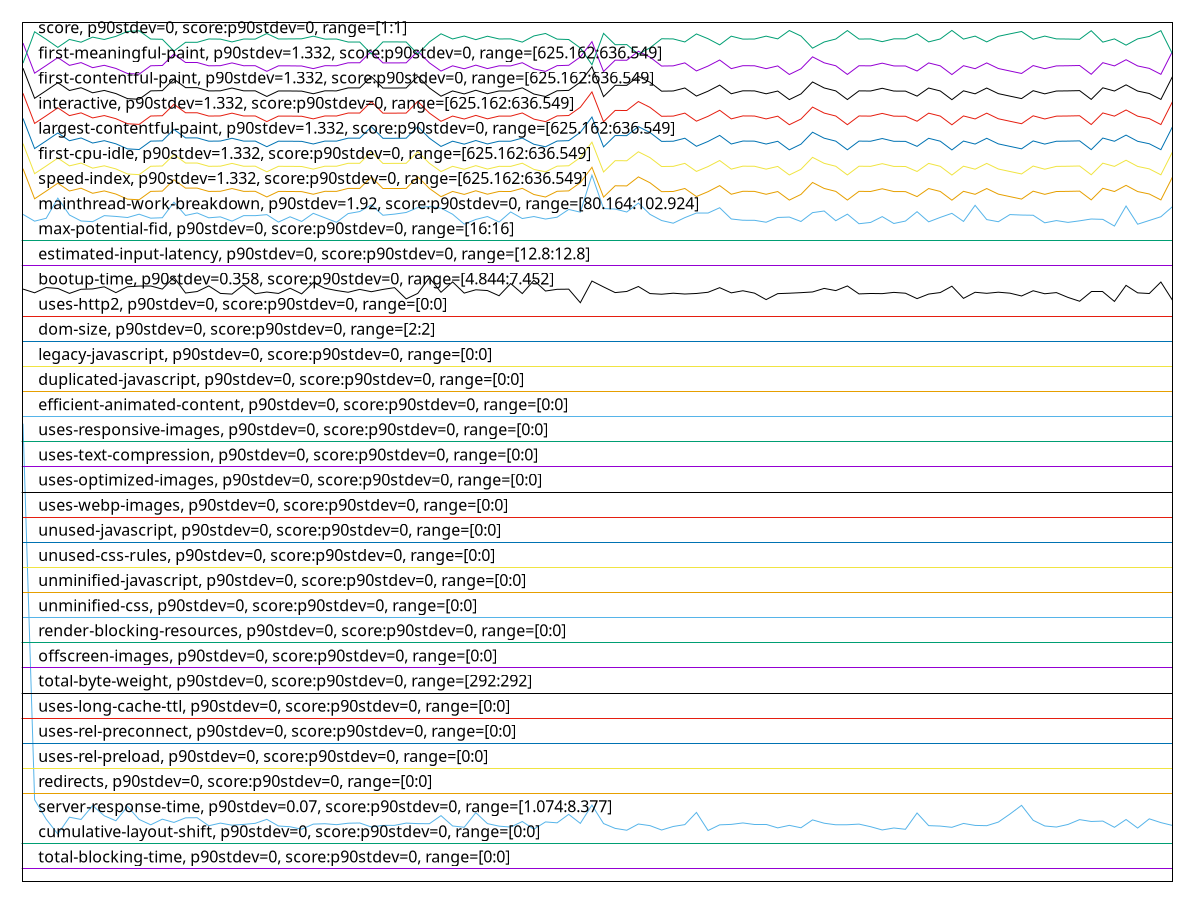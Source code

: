 reset

$totalBlockingTimeP90Stdev0ScoreP90Stdev0Range00 <<EOF
0 0.5
1 0.5
2 0.5
3 0.5
4 0.5
5 0.5
6 0.5
7 0.5
8 0.5
9 0.5
10 0.5
11 0.5
12 0.5
13 0.5
14 0.5
15 0.5
16 0.5
17 0.5
18 0.5
19 0.5
20 0.5
21 0.5
22 0.5
23 0.5
24 0.5
25 0.5
26 0.5
27 0.5
28 0.5
29 0.5
30 0.5
31 0.5
32 0.5
33 0.5
34 0.5
35 0.5
36 0.5
37 0.5
38 0.5
39 0.5
40 0.5
41 0.5
42 0.5
43 0.5
44 0.5
45 0.5
46 0.5
47 0.5
48 0.5
49 0.5
50 0.5
51 0.5
52 0.5
53 0.5
54 0.5
55 0.5
56 0.5
57 0.5
58 0.5
59 0.5
60 0.5
61 0.5
62 0.5
63 0.5
64 0.5
65 0.5
66 0.5
67 0.5
68 0.5
69 0.5
70 0.5
71 0.5
72 0.5
73 0.5
74 0.5
75 0.5
76 0.5
77 0.5
78 0.5
79 0.5
80 0.5
81 0.5
82 0.5
83 0.5
84 0.5
85 0.5
86 0.5
87 0.5
88 0.5
89 0.5
90 0.5
91 0.5
92 0.5
93 0.5
94 0.5
95 0.5
96 0.5
97 0.5
98 0.5
99 0.5
EOF

$cumulativeLayoutShiftP90Stdev0ScoreP90Stdev0Range00 <<EOF
0 1.5
1 1.5
2 1.5
3 1.5
4 1.5
5 1.5
6 1.5
7 1.5
8 1.5
9 1.5
10 1.5
11 1.5
12 1.5
13 1.5
14 1.5
15 1.5
16 1.5
17 1.5
18 1.5
19 1.5
20 1.5
21 1.5
22 1.5
23 1.5
24 1.5
25 1.5
26 1.5
27 1.5
28 1.5
29 1.5
30 1.5
31 1.5
32 1.5
33 1.5
34 1.5
35 1.5
36 1.5
37 1.5
38 1.5
39 1.5
40 1.5
41 1.5
42 1.5
43 1.5
44 1.5
45 1.5
46 1.5
47 1.5
48 1.5
49 1.5
50 1.5
51 1.5
52 1.5
53 1.5
54 1.5
55 1.5
56 1.5
57 1.5
58 1.5
59 1.5
60 1.5
61 1.5
62 1.5
63 1.5
64 1.5
65 1.5
66 1.5
67 1.5
68 1.5
69 1.5
70 1.5
71 1.5
72 1.5
73 1.5
74 1.5
75 1.5
76 1.5
77 1.5
78 1.5
79 1.5
80 1.5
81 1.5
82 1.5
83 1.5
84 1.5
85 1.5
86 1.5
87 1.5
88 1.5
89 1.5
90 1.5
91 1.5
92 1.5
93 1.5
94 1.5
95 1.5
96 1.5
97 1.5
98 1.5
99 1.5
EOF

$serverResponseTimeP90Stdev007ScoreP90Stdev0Range10748377 <<EOF
0 18.223118210862612
1 3.2547476038338656
2 2.478709265175719
3 1.8905303514376994
4 2.559220447284345
5 2.4697635782747605
6 3.019923322683707
7 2.6151309904153353
8 2.418325878594249
9 2.9841405750798726
10 2.4697635782747605
11 2.257303514376997
12 2.4809456869009585
13 2.3512332268370604
14 2.534619808306709
15 2.5390926517571883
16 2.2192843450479236
17 2.324396166134185
18 2.2416485623003193
19 2.2729584664536744
20 2.315450479233227
21 2.4742364217252395
22 2.210338658146965
23 2.17902875399361
24 2.0806261980830665
25 2.284140575079872
26 2.29979552715655
27 2.261776357827476
28 2.319923322683706
29 2.3288690095846647
30 2.170083067092652
31 2.232702875399361
32 2.234939297124601
33 2.324396166134185
34 2.3042683706070286
35 2.299795527156549
36 2.6218402555910543
37 2.210338658146965
38 2.1589009584664534
39 2.7403706070287543
40 2.3042683706070286
41 2.203629392971246
42 2.167846645367412
43 2.387015974440894
44 2.082862619808307
45 2.371361022364217
46 2.3355782747603833
47 2.6732779552715655
48 2.3132140575079876
49 3.040051118210863
50 2.3065047923322686
51 2.114172523961661
52 2.040370607028754
53 2.2886134185303515
54 2.2237571884984026
55 2.0493162939297127
56 2.190210862619808
57 2.264012779552716
58 2.7493162939297124
59 2.029188498402556
60 2.2550670926517573
61 2.2729584664536744
62 2.3311054313099038
63 2.2528306709265182
64 2.2528306709265173
65 2.134300319488818
66 2.2349392971246003
67 2.138773162939297
68 2.451872204472844
69 2.319923322683706
70 2.257303514376997
71 2.259539936102237
72 2.284140575079872
73 2.18126517571885
74 2.051552715654952
75 2.1298274760383387
76 2.0783897763578274
77 2.7269520766773163
78 2.223757188498402
79 2.205865814696485
80 2.1566645367412143
81 2.3109776357827476
82 2.232702875399361
83 2.2215207667731627
84 2.3646517571884984
85 2.6844600638977636
86 3.0311054313099044
87 2.4362172523961663
88 2.210338658146965
89 2.167846645367412
90 2.2707220447284344
91 2.463054313099042
92 2.389252396166134
93 2.4049073482428116
94 2.1566645367412143
95 2.467527156549521
96 2.1275910543130996
97 2.494364217252396
98 2.3445239616613422
99 2.230466453674121
EOF

$redirectsP90Stdev0ScoreP90Stdev0Range00 <<EOF
0 3.5
1 3.5
2 3.5
3 3.5
4 3.5
5 3.5
6 3.5
7 3.5
8 3.5
9 3.5
10 3.5
11 3.5
12 3.5
13 3.5
14 3.5
15 3.5
16 3.5
17 3.5
18 3.5
19 3.5
20 3.5
21 3.5
22 3.5
23 3.5
24 3.5
25 3.5
26 3.5
27 3.5
28 3.5
29 3.5
30 3.5
31 3.5
32 3.5
33 3.5
34 3.5
35 3.5
36 3.5
37 3.5
38 3.5
39 3.5
40 3.5
41 3.5
42 3.5
43 3.5
44 3.5
45 3.5
46 3.5
47 3.5
48 3.5
49 3.5
50 3.5
51 3.5
52 3.5
53 3.5
54 3.5
55 3.5
56 3.5
57 3.5
58 3.5
59 3.5
60 3.5
61 3.5
62 3.5
63 3.5
64 3.5
65 3.5
66 3.5
67 3.5
68 3.5
69 3.5
70 3.5
71 3.5
72 3.5
73 3.5
74 3.5
75 3.5
76 3.5
77 3.5
78 3.5
79 3.5
80 3.5
81 3.5
82 3.5
83 3.5
84 3.5
85 3.5
86 3.5
87 3.5
88 3.5
89 3.5
90 3.5
91 3.5
92 3.5
93 3.5
94 3.5
95 3.5
96 3.5
97 3.5
98 3.5
99 3.5
EOF

$usesRelPreloadP90Stdev0ScoreP90Stdev0Range00 <<EOF
0 4.5
1 4.5
2 4.5
3 4.5
4 4.5
5 4.5
6 4.5
7 4.5
8 4.5
9 4.5
10 4.5
11 4.5
12 4.5
13 4.5
14 4.5
15 4.5
16 4.5
17 4.5
18 4.5
19 4.5
20 4.5
21 4.5
22 4.5
23 4.5
24 4.5
25 4.5
26 4.5
27 4.5
28 4.5
29 4.5
30 4.5
31 4.5
32 4.5
33 4.5
34 4.5
35 4.5
36 4.5
37 4.5
38 4.5
39 4.5
40 4.5
41 4.5
42 4.5
43 4.5
44 4.5
45 4.5
46 4.5
47 4.5
48 4.5
49 4.5
50 4.5
51 4.5
52 4.5
53 4.5
54 4.5
55 4.5
56 4.5
57 4.5
58 4.5
59 4.5
60 4.5
61 4.5
62 4.5
63 4.5
64 4.5
65 4.5
66 4.5
67 4.5
68 4.5
69 4.5
70 4.5
71 4.5
72 4.5
73 4.5
74 4.5
75 4.5
76 4.5
77 4.5
78 4.5
79 4.5
80 4.5
81 4.5
82 4.5
83 4.5
84 4.5
85 4.5
86 4.5
87 4.5
88 4.5
89 4.5
90 4.5
91 4.5
92 4.5
93 4.5
94 4.5
95 4.5
96 4.5
97 4.5
98 4.5
99 4.5
EOF

$usesRelPreconnectP90Stdev0ScoreP90Stdev0Range00 <<EOF
0 5.5
1 5.5
2 5.5
3 5.5
4 5.5
5 5.5
6 5.5
7 5.5
8 5.5
9 5.5
10 5.5
11 5.5
12 5.5
13 5.5
14 5.5
15 5.5
16 5.5
17 5.5
18 5.5
19 5.5
20 5.5
21 5.5
22 5.5
23 5.5
24 5.5
25 5.5
26 5.5
27 5.5
28 5.5
29 5.5
30 5.5
31 5.5
32 5.5
33 5.5
34 5.5
35 5.5
36 5.5
37 5.5
38 5.5
39 5.5
40 5.5
41 5.5
42 5.5
43 5.5
44 5.5
45 5.5
46 5.5
47 5.5
48 5.5
49 5.5
50 5.5
51 5.5
52 5.5
53 5.5
54 5.5
55 5.5
56 5.5
57 5.5
58 5.5
59 5.5
60 5.5
61 5.5
62 5.5
63 5.5
64 5.5
65 5.5
66 5.5
67 5.5
68 5.5
69 5.5
70 5.5
71 5.5
72 5.5
73 5.5
74 5.5
75 5.5
76 5.5
77 5.5
78 5.5
79 5.5
80 5.5
81 5.5
82 5.5
83 5.5
84 5.5
85 5.5
86 5.5
87 5.5
88 5.5
89 5.5
90 5.5
91 5.5
92 5.5
93 5.5
94 5.5
95 5.5
96 5.5
97 5.5
98 5.5
99 5.5
EOF

$usesLongCacheTtlP90Stdev0ScoreP90Stdev0Range00 <<EOF
0 6.5
1 6.5
2 6.5
3 6.5
4 6.5
5 6.5
6 6.5
7 6.5
8 6.5
9 6.5
10 6.5
11 6.5
12 6.5
13 6.5
14 6.5
15 6.5
16 6.5
17 6.5
18 6.5
19 6.5
20 6.5
21 6.5
22 6.5
23 6.5
24 6.5
25 6.5
26 6.5
27 6.5
28 6.5
29 6.5
30 6.5
31 6.5
32 6.5
33 6.5
34 6.5
35 6.5
36 6.5
37 6.5
38 6.5
39 6.5
40 6.5
41 6.5
42 6.5
43 6.5
44 6.5
45 6.5
46 6.5
47 6.5
48 6.5
49 6.5
50 6.5
51 6.5
52 6.5
53 6.5
54 6.5
55 6.5
56 6.5
57 6.5
58 6.5
59 6.5
60 6.5
61 6.5
62 6.5
63 6.5
64 6.5
65 6.5
66 6.5
67 6.5
68 6.5
69 6.5
70 6.5
71 6.5
72 6.5
73 6.5
74 6.5
75 6.5
76 6.5
77 6.5
78 6.5
79 6.5
80 6.5
81 6.5
82 6.5
83 6.5
84 6.5
85 6.5
86 6.5
87 6.5
88 6.5
89 6.5
90 6.5
91 6.5
92 6.5
93 6.5
94 6.5
95 6.5
96 6.5
97 6.5
98 6.5
99 6.5
EOF

$totalByteWeightP90Stdev0ScoreP90Stdev0Range292292 <<EOF
0 7.5
1 7.5
2 7.5
3 7.5
4 7.5
5 7.5
6 7.5
7 7.5
8 7.5
9 7.5
10 7.5
11 7.5
12 7.5
13 7.5
14 7.5
15 7.5
16 7.5
17 7.5
18 7.5
19 7.5
20 7.5
21 7.5
22 7.5
23 7.5
24 7.5
25 7.5
26 7.5
27 7.5
28 7.5
29 7.5
30 7.5
31 7.5
32 7.5
33 7.5
34 7.5
35 7.5
36 7.5
37 7.5
38 7.5
39 7.5
40 7.5
41 7.5
42 7.5
43 7.5
44 7.5
45 7.5
46 7.5
47 7.5
48 7.5
49 7.5
50 7.5
51 7.5
52 7.5
53 7.5
54 7.5
55 7.5
56 7.5
57 7.5
58 7.5
59 7.5
60 7.5
61 7.5
62 7.5
63 7.5
64 7.5
65 7.5
66 7.5
67 7.5
68 7.5
69 7.5
70 7.5
71 7.5
72 7.5
73 7.5
74 7.5
75 7.5
76 7.5
77 7.5
78 7.5
79 7.5
80 7.5
81 7.5
82 7.5
83 7.5
84 7.5
85 7.5
86 7.5
87 7.5
88 7.5
89 7.5
90 7.5
91 7.5
92 7.5
93 7.5
94 7.5
95 7.5
96 7.5
97 7.5
98 7.5
99 7.5
EOF

$offscreenImagesP90Stdev0ScoreP90Stdev0Range00 <<EOF
0 8.5
1 8.5
2 8.5
3 8.5
4 8.5
5 8.5
6 8.5
7 8.5
8 8.5
9 8.5
10 8.5
11 8.5
12 8.5
13 8.5
14 8.5
15 8.5
16 8.5
17 8.5
18 8.5
19 8.5
20 8.5
21 8.5
22 8.5
23 8.5
24 8.5
25 8.5
26 8.5
27 8.5
28 8.5
29 8.5
30 8.5
31 8.5
32 8.5
33 8.5
34 8.5
35 8.5
36 8.5
37 8.5
38 8.5
39 8.5
40 8.5
41 8.5
42 8.5
43 8.5
44 8.5
45 8.5
46 8.5
47 8.5
48 8.5
49 8.5
50 8.5
51 8.5
52 8.5
53 8.5
54 8.5
55 8.5
56 8.5
57 8.5
58 8.5
59 8.5
60 8.5
61 8.5
62 8.5
63 8.5
64 8.5
65 8.5
66 8.5
67 8.5
68 8.5
69 8.5
70 8.5
71 8.5
72 8.5
73 8.5
74 8.5
75 8.5
76 8.5
77 8.5
78 8.5
79 8.5
80 8.5
81 8.5
82 8.5
83 8.5
84 8.5
85 8.5
86 8.5
87 8.5
88 8.5
89 8.5
90 8.5
91 8.5
92 8.5
93 8.5
94 8.5
95 8.5
96 8.5
97 8.5
98 8.5
99 8.5
EOF

$renderBlockingResourcesP90Stdev0ScoreP90Stdev0Range00 <<EOF
0 9.5
1 9.5
2 9.5
3 9.5
4 9.5
5 9.5
6 9.5
7 9.5
8 9.5
9 9.5
10 9.5
11 9.5
12 9.5
13 9.5
14 9.5
15 9.5
16 9.5
17 9.5
18 9.5
19 9.5
20 9.5
21 9.5
22 9.5
23 9.5
24 9.5
25 9.5
26 9.5
27 9.5
28 9.5
29 9.5
30 9.5
31 9.5
32 9.5
33 9.5
34 9.5
35 9.5
36 9.5
37 9.5
38 9.5
39 9.5
40 9.5
41 9.5
42 9.5
43 9.5
44 9.5
45 9.5
46 9.5
47 9.5
48 9.5
49 9.5
50 9.5
51 9.5
52 9.5
53 9.5
54 9.5
55 9.5
56 9.5
57 9.5
58 9.5
59 9.5
60 9.5
61 9.5
62 9.5
63 9.5
64 9.5
65 9.5
66 9.5
67 9.5
68 9.5
69 9.5
70 9.5
71 9.5
72 9.5
73 9.5
74 9.5
75 9.5
76 9.5
77 9.5
78 9.5
79 9.5
80 9.5
81 9.5
82 9.5
83 9.5
84 9.5
85 9.5
86 9.5
87 9.5
88 9.5
89 9.5
90 9.5
91 9.5
92 9.5
93 9.5
94 9.5
95 9.5
96 9.5
97 9.5
98 9.5
99 9.5
EOF

$unminifiedCssP90Stdev0ScoreP90Stdev0Range00 <<EOF
0 10.5
1 10.5
2 10.5
3 10.5
4 10.5
5 10.5
6 10.5
7 10.5
8 10.5
9 10.5
10 10.5
11 10.5
12 10.5
13 10.5
14 10.5
15 10.5
16 10.5
17 10.5
18 10.5
19 10.5
20 10.5
21 10.5
22 10.5
23 10.5
24 10.5
25 10.5
26 10.5
27 10.5
28 10.5
29 10.5
30 10.5
31 10.5
32 10.5
33 10.5
34 10.5
35 10.5
36 10.5
37 10.5
38 10.5
39 10.5
40 10.5
41 10.5
42 10.5
43 10.5
44 10.5
45 10.5
46 10.5
47 10.5
48 10.5
49 10.5
50 10.5
51 10.5
52 10.5
53 10.5
54 10.5
55 10.5
56 10.5
57 10.5
58 10.5
59 10.5
60 10.5
61 10.5
62 10.5
63 10.5
64 10.5
65 10.5
66 10.5
67 10.5
68 10.5
69 10.5
70 10.5
71 10.5
72 10.5
73 10.5
74 10.5
75 10.5
76 10.5
77 10.5
78 10.5
79 10.5
80 10.5
81 10.5
82 10.5
83 10.5
84 10.5
85 10.5
86 10.5
87 10.5
88 10.5
89 10.5
90 10.5
91 10.5
92 10.5
93 10.5
94 10.5
95 10.5
96 10.5
97 10.5
98 10.5
99 10.5
EOF

$unminifiedJavascriptP90Stdev0ScoreP90Stdev0Range00 <<EOF
0 11.5
1 11.5
2 11.5
3 11.5
4 11.5
5 11.5
6 11.5
7 11.5
8 11.5
9 11.5
10 11.5
11 11.5
12 11.5
13 11.5
14 11.5
15 11.5
16 11.5
17 11.5
18 11.5
19 11.5
20 11.5
21 11.5
22 11.5
23 11.5
24 11.5
25 11.5
26 11.5
27 11.5
28 11.5
29 11.5
30 11.5
31 11.5
32 11.5
33 11.5
34 11.5
35 11.5
36 11.5
37 11.5
38 11.5
39 11.5
40 11.5
41 11.5
42 11.5
43 11.5
44 11.5
45 11.5
46 11.5
47 11.5
48 11.5
49 11.5
50 11.5
51 11.5
52 11.5
53 11.5
54 11.5
55 11.5
56 11.5
57 11.5
58 11.5
59 11.5
60 11.5
61 11.5
62 11.5
63 11.5
64 11.5
65 11.5
66 11.5
67 11.5
68 11.5
69 11.5
70 11.5
71 11.5
72 11.5
73 11.5
74 11.5
75 11.5
76 11.5
77 11.5
78 11.5
79 11.5
80 11.5
81 11.5
82 11.5
83 11.5
84 11.5
85 11.5
86 11.5
87 11.5
88 11.5
89 11.5
90 11.5
91 11.5
92 11.5
93 11.5
94 11.5
95 11.5
96 11.5
97 11.5
98 11.5
99 11.5
EOF

$unusedCssRulesP90Stdev0ScoreP90Stdev0Range00 <<EOF
0 12.5
1 12.5
2 12.5
3 12.5
4 12.5
5 12.5
6 12.5
7 12.5
8 12.5
9 12.5
10 12.5
11 12.5
12 12.5
13 12.5
14 12.5
15 12.5
16 12.5
17 12.5
18 12.5
19 12.5
20 12.5
21 12.5
22 12.5
23 12.5
24 12.5
25 12.5
26 12.5
27 12.5
28 12.5
29 12.5
30 12.5
31 12.5
32 12.5
33 12.5
34 12.5
35 12.5
36 12.5
37 12.5
38 12.5
39 12.5
40 12.5
41 12.5
42 12.5
43 12.5
44 12.5
45 12.5
46 12.5
47 12.5
48 12.5
49 12.5
50 12.5
51 12.5
52 12.5
53 12.5
54 12.5
55 12.5
56 12.5
57 12.5
58 12.5
59 12.5
60 12.5
61 12.5
62 12.5
63 12.5
64 12.5
65 12.5
66 12.5
67 12.5
68 12.5
69 12.5
70 12.5
71 12.5
72 12.5
73 12.5
74 12.5
75 12.5
76 12.5
77 12.5
78 12.5
79 12.5
80 12.5
81 12.5
82 12.5
83 12.5
84 12.5
85 12.5
86 12.5
87 12.5
88 12.5
89 12.5
90 12.5
91 12.5
92 12.5
93 12.5
94 12.5
95 12.5
96 12.5
97 12.5
98 12.5
99 12.5
EOF

$unusedJavascriptP90Stdev0ScoreP90Stdev0Range00 <<EOF
0 13.5
1 13.5
2 13.5
3 13.5
4 13.5
5 13.5
6 13.5
7 13.5
8 13.5
9 13.5
10 13.5
11 13.5
12 13.5
13 13.5
14 13.5
15 13.5
16 13.5
17 13.5
18 13.5
19 13.5
20 13.5
21 13.5
22 13.5
23 13.5
24 13.5
25 13.5
26 13.5
27 13.5
28 13.5
29 13.5
30 13.5
31 13.5
32 13.5
33 13.5
34 13.5
35 13.5
36 13.5
37 13.5
38 13.5
39 13.5
40 13.5
41 13.5
42 13.5
43 13.5
44 13.5
45 13.5
46 13.5
47 13.5
48 13.5
49 13.5
50 13.5
51 13.5
52 13.5
53 13.5
54 13.5
55 13.5
56 13.5
57 13.5
58 13.5
59 13.5
60 13.5
61 13.5
62 13.5
63 13.5
64 13.5
65 13.5
66 13.5
67 13.5
68 13.5
69 13.5
70 13.5
71 13.5
72 13.5
73 13.5
74 13.5
75 13.5
76 13.5
77 13.5
78 13.5
79 13.5
80 13.5
81 13.5
82 13.5
83 13.5
84 13.5
85 13.5
86 13.5
87 13.5
88 13.5
89 13.5
90 13.5
91 13.5
92 13.5
93 13.5
94 13.5
95 13.5
96 13.5
97 13.5
98 13.5
99 13.5
EOF

$usesWebpImagesP90Stdev0ScoreP90Stdev0Range00 <<EOF
0 14.5
1 14.5
2 14.5
3 14.5
4 14.5
5 14.5
6 14.5
7 14.5
8 14.5
9 14.5
10 14.5
11 14.5
12 14.5
13 14.5
14 14.5
15 14.5
16 14.5
17 14.5
18 14.5
19 14.5
20 14.5
21 14.5
22 14.5
23 14.5
24 14.5
25 14.5
26 14.5
27 14.5
28 14.5
29 14.5
30 14.5
31 14.5
32 14.5
33 14.5
34 14.5
35 14.5
36 14.5
37 14.5
38 14.5
39 14.5
40 14.5
41 14.5
42 14.5
43 14.5
44 14.5
45 14.5
46 14.5
47 14.5
48 14.5
49 14.5
50 14.5
51 14.5
52 14.5
53 14.5
54 14.5
55 14.5
56 14.5
57 14.5
58 14.5
59 14.5
60 14.5
61 14.5
62 14.5
63 14.5
64 14.5
65 14.5
66 14.5
67 14.5
68 14.5
69 14.5
70 14.5
71 14.5
72 14.5
73 14.5
74 14.5
75 14.5
76 14.5
77 14.5
78 14.5
79 14.5
80 14.5
81 14.5
82 14.5
83 14.5
84 14.5
85 14.5
86 14.5
87 14.5
88 14.5
89 14.5
90 14.5
91 14.5
92 14.5
93 14.5
94 14.5
95 14.5
96 14.5
97 14.5
98 14.5
99 14.5
EOF

$usesOptimizedImagesP90Stdev0ScoreP90Stdev0Range00 <<EOF
0 15.5
1 15.5
2 15.5
3 15.5
4 15.5
5 15.5
6 15.5
7 15.5
8 15.5
9 15.5
10 15.5
11 15.5
12 15.5
13 15.5
14 15.5
15 15.5
16 15.5
17 15.5
18 15.5
19 15.5
20 15.5
21 15.5
22 15.5
23 15.5
24 15.5
25 15.5
26 15.5
27 15.5
28 15.5
29 15.5
30 15.5
31 15.5
32 15.5
33 15.5
34 15.5
35 15.5
36 15.5
37 15.5
38 15.5
39 15.5
40 15.5
41 15.5
42 15.5
43 15.5
44 15.5
45 15.5
46 15.5
47 15.5
48 15.5
49 15.5
50 15.5
51 15.5
52 15.5
53 15.5
54 15.5
55 15.5
56 15.5
57 15.5
58 15.5
59 15.5
60 15.5
61 15.5
62 15.5
63 15.5
64 15.5
65 15.5
66 15.5
67 15.5
68 15.5
69 15.5
70 15.5
71 15.5
72 15.5
73 15.5
74 15.5
75 15.5
76 15.5
77 15.5
78 15.5
79 15.5
80 15.5
81 15.5
82 15.5
83 15.5
84 15.5
85 15.5
86 15.5
87 15.5
88 15.5
89 15.5
90 15.5
91 15.5
92 15.5
93 15.5
94 15.5
95 15.5
96 15.5
97 15.5
98 15.5
99 15.5
EOF

$usesTextCompressionP90Stdev0ScoreP90Stdev0Range00 <<EOF
0 16.5
1 16.5
2 16.5
3 16.5
4 16.5
5 16.5
6 16.5
7 16.5
8 16.5
9 16.5
10 16.5
11 16.5
12 16.5
13 16.5
14 16.5
15 16.5
16 16.5
17 16.5
18 16.5
19 16.5
20 16.5
21 16.5
22 16.5
23 16.5
24 16.5
25 16.5
26 16.5
27 16.5
28 16.5
29 16.5
30 16.5
31 16.5
32 16.5
33 16.5
34 16.5
35 16.5
36 16.5
37 16.5
38 16.5
39 16.5
40 16.5
41 16.5
42 16.5
43 16.5
44 16.5
45 16.5
46 16.5
47 16.5
48 16.5
49 16.5
50 16.5
51 16.5
52 16.5
53 16.5
54 16.5
55 16.5
56 16.5
57 16.5
58 16.5
59 16.5
60 16.5
61 16.5
62 16.5
63 16.5
64 16.5
65 16.5
66 16.5
67 16.5
68 16.5
69 16.5
70 16.5
71 16.5
72 16.5
73 16.5
74 16.5
75 16.5
76 16.5
77 16.5
78 16.5
79 16.5
80 16.5
81 16.5
82 16.5
83 16.5
84 16.5
85 16.5
86 16.5
87 16.5
88 16.5
89 16.5
90 16.5
91 16.5
92 16.5
93 16.5
94 16.5
95 16.5
96 16.5
97 16.5
98 16.5
99 16.5
EOF

$usesResponsiveImagesP90Stdev0ScoreP90Stdev0Range00 <<EOF
0 17.5
1 17.5
2 17.5
3 17.5
4 17.5
5 17.5
6 17.5
7 17.5
8 17.5
9 17.5
10 17.5
11 17.5
12 17.5
13 17.5
14 17.5
15 17.5
16 17.5
17 17.5
18 17.5
19 17.5
20 17.5
21 17.5
22 17.5
23 17.5
24 17.5
25 17.5
26 17.5
27 17.5
28 17.5
29 17.5
30 17.5
31 17.5
32 17.5
33 17.5
34 17.5
35 17.5
36 17.5
37 17.5
38 17.5
39 17.5
40 17.5
41 17.5
42 17.5
43 17.5
44 17.5
45 17.5
46 17.5
47 17.5
48 17.5
49 17.5
50 17.5
51 17.5
52 17.5
53 17.5
54 17.5
55 17.5
56 17.5
57 17.5
58 17.5
59 17.5
60 17.5
61 17.5
62 17.5
63 17.5
64 17.5
65 17.5
66 17.5
67 17.5
68 17.5
69 17.5
70 17.5
71 17.5
72 17.5
73 17.5
74 17.5
75 17.5
76 17.5
77 17.5
78 17.5
79 17.5
80 17.5
81 17.5
82 17.5
83 17.5
84 17.5
85 17.5
86 17.5
87 17.5
88 17.5
89 17.5
90 17.5
91 17.5
92 17.5
93 17.5
94 17.5
95 17.5
96 17.5
97 17.5
98 17.5
99 17.5
EOF

$efficientAnimatedContentP90Stdev0ScoreP90Stdev0Range00 <<EOF
0 18.5
1 18.5
2 18.5
3 18.5
4 18.5
5 18.5
6 18.5
7 18.5
8 18.5
9 18.5
10 18.5
11 18.5
12 18.5
13 18.5
14 18.5
15 18.5
16 18.5
17 18.5
18 18.5
19 18.5
20 18.5
21 18.5
22 18.5
23 18.5
24 18.5
25 18.5
26 18.5
27 18.5
28 18.5
29 18.5
30 18.5
31 18.5
32 18.5
33 18.5
34 18.5
35 18.5
36 18.5
37 18.5
38 18.5
39 18.5
40 18.5
41 18.5
42 18.5
43 18.5
44 18.5
45 18.5
46 18.5
47 18.5
48 18.5
49 18.5
50 18.5
51 18.5
52 18.5
53 18.5
54 18.5
55 18.5
56 18.5
57 18.5
58 18.5
59 18.5
60 18.5
61 18.5
62 18.5
63 18.5
64 18.5
65 18.5
66 18.5
67 18.5
68 18.5
69 18.5
70 18.5
71 18.5
72 18.5
73 18.5
74 18.5
75 18.5
76 18.5
77 18.5
78 18.5
79 18.5
80 18.5
81 18.5
82 18.5
83 18.5
84 18.5
85 18.5
86 18.5
87 18.5
88 18.5
89 18.5
90 18.5
91 18.5
92 18.5
93 18.5
94 18.5
95 18.5
96 18.5
97 18.5
98 18.5
99 18.5
EOF

$duplicatedJavascriptP90Stdev0ScoreP90Stdev0Range00 <<EOF
0 19.5
1 19.5
2 19.5
3 19.5
4 19.5
5 19.5
6 19.5
7 19.5
8 19.5
9 19.5
10 19.5
11 19.5
12 19.5
13 19.5
14 19.5
15 19.5
16 19.5
17 19.5
18 19.5
19 19.5
20 19.5
21 19.5
22 19.5
23 19.5
24 19.5
25 19.5
26 19.5
27 19.5
28 19.5
29 19.5
30 19.5
31 19.5
32 19.5
33 19.5
34 19.5
35 19.5
36 19.5
37 19.5
38 19.5
39 19.5
40 19.5
41 19.5
42 19.5
43 19.5
44 19.5
45 19.5
46 19.5
47 19.5
48 19.5
49 19.5
50 19.5
51 19.5
52 19.5
53 19.5
54 19.5
55 19.5
56 19.5
57 19.5
58 19.5
59 19.5
60 19.5
61 19.5
62 19.5
63 19.5
64 19.5
65 19.5
66 19.5
67 19.5
68 19.5
69 19.5
70 19.5
71 19.5
72 19.5
73 19.5
74 19.5
75 19.5
76 19.5
77 19.5
78 19.5
79 19.5
80 19.5
81 19.5
82 19.5
83 19.5
84 19.5
85 19.5
86 19.5
87 19.5
88 19.5
89 19.5
90 19.5
91 19.5
92 19.5
93 19.5
94 19.5
95 19.5
96 19.5
97 19.5
98 19.5
99 19.5
EOF

$legacyJavascriptP90Stdev0ScoreP90Stdev0Range00 <<EOF
0 20.5
1 20.5
2 20.5
3 20.5
4 20.5
5 20.5
6 20.5
7 20.5
8 20.5
9 20.5
10 20.5
11 20.5
12 20.5
13 20.5
14 20.5
15 20.5
16 20.5
17 20.5
18 20.5
19 20.5
20 20.5
21 20.5
22 20.5
23 20.5
24 20.5
25 20.5
26 20.5
27 20.5
28 20.5
29 20.5
30 20.5
31 20.5
32 20.5
33 20.5
34 20.5
35 20.5
36 20.5
37 20.5
38 20.5
39 20.5
40 20.5
41 20.5
42 20.5
43 20.5
44 20.5
45 20.5
46 20.5
47 20.5
48 20.5
49 20.5
50 20.5
51 20.5
52 20.5
53 20.5
54 20.5
55 20.5
56 20.5
57 20.5
58 20.5
59 20.5
60 20.5
61 20.5
62 20.5
63 20.5
64 20.5
65 20.5
66 20.5
67 20.5
68 20.5
69 20.5
70 20.5
71 20.5
72 20.5
73 20.5
74 20.5
75 20.5
76 20.5
77 20.5
78 20.5
79 20.5
80 20.5
81 20.5
82 20.5
83 20.5
84 20.5
85 20.5
86 20.5
87 20.5
88 20.5
89 20.5
90 20.5
91 20.5
92 20.5
93 20.5
94 20.5
95 20.5
96 20.5
97 20.5
98 20.5
99 20.5
EOF

$domSizeP90Stdev0ScoreP90Stdev0Range22 <<EOF
0 21.5
1 21.5
2 21.5
3 21.5
4 21.5
5 21.5
6 21.5
7 21.5
8 21.5
9 21.5
10 21.5
11 21.5
12 21.5
13 21.5
14 21.5
15 21.5
16 21.5
17 21.5
18 21.5
19 21.5
20 21.5
21 21.5
22 21.5
23 21.5
24 21.5
25 21.5
26 21.5
27 21.5
28 21.5
29 21.5
30 21.5
31 21.5
32 21.5
33 21.5
34 21.5
35 21.5
36 21.5
37 21.5
38 21.5
39 21.5
40 21.5
41 21.5
42 21.5
43 21.5
44 21.5
45 21.5
46 21.5
47 21.5
48 21.5
49 21.5
50 21.5
51 21.5
52 21.5
53 21.5
54 21.5
55 21.5
56 21.5
57 21.5
58 21.5
59 21.5
60 21.5
61 21.5
62 21.5
63 21.5
64 21.5
65 21.5
66 21.5
67 21.5
68 21.5
69 21.5
70 21.5
71 21.5
72 21.5
73 21.5
74 21.5
75 21.5
76 21.5
77 21.5
78 21.5
79 21.5
80 21.5
81 21.5
82 21.5
83 21.5
84 21.5
85 21.5
86 21.5
87 21.5
88 21.5
89 21.5
90 21.5
91 21.5
92 21.5
93 21.5
94 21.5
95 21.5
96 21.5
97 21.5
98 21.5
99 21.5
EOF

$usesHttp2P90Stdev0ScoreP90Stdev0Range00 <<EOF
0 22.5
1 22.5
2 22.5
3 22.5
4 22.5
5 22.5
6 22.5
7 22.5
8 22.5
9 22.5
10 22.5
11 22.5
12 22.5
13 22.5
14 22.5
15 22.5
16 22.5
17 22.5
18 22.5
19 22.5
20 22.5
21 22.5
22 22.5
23 22.5
24 22.5
25 22.5
26 22.5
27 22.5
28 22.5
29 22.5
30 22.5
31 22.5
32 22.5
33 22.5
34 22.5
35 22.5
36 22.5
37 22.5
38 22.5
39 22.5
40 22.5
41 22.5
42 22.5
43 22.5
44 22.5
45 22.5
46 22.5
47 22.5
48 22.5
49 22.5
50 22.5
51 22.5
52 22.5
53 22.5
54 22.5
55 22.5
56 22.5
57 22.5
58 22.5
59 22.5
60 22.5
61 22.5
62 22.5
63 22.5
64 22.5
65 22.5
66 22.5
67 22.5
68 22.5
69 22.5
70 22.5
71 22.5
72 22.5
73 22.5
74 22.5
75 22.5
76 22.5
77 22.5
78 22.5
79 22.5
80 22.5
81 22.5
82 22.5
83 22.5
84 22.5
85 22.5
86 22.5
87 22.5
88 22.5
89 22.5
90 22.5
91 22.5
92 22.5
93 22.5
94 22.5
95 22.5
96 22.5
97 22.5
98 22.5
99 22.5
EOF

$bootupTimeP90Stdev0358ScoreP90Stdev0Range48447452 <<EOF
0 23.581035476718405
1 23.43358536585366
2 23.64156762749446
3 23.60586917960089
4 23.408751662971177
5 23.57327494456763
6 23.587243902439027
7 23.671057649667407
8 23.43979379157428
9 23.672609756097565
10 23.700547671840358
11 23.70365188470067
12 23.581035476718405
13 24.04977161862528
14 23.42427272727273
15 23.483252771618627
16 23.706756097560977
17 23.408751662971177
18 23.380813747228384
19 23.750215077605322
20 23.39478270509978
21 23.46307538802661
22 23.407199556541023
23 23.61518181818182
24 23.390126385809314
25 23.837133037694016
26 23.61518181818182
27 23.523607538802665
28 23.45376274944568
29 23.568618625277164
30 23.47549223946785
31 23.56706651884701
32 23.63846341463415
33 23.189904656319293
34 23.408751662971177
35 24.031146341463415
36 23.45376274944568
37 23.866623059866964
38 23.421168514412418
39 23.553097560975612
40 23.522055432372508
41 23.315625277161864
42 23.801434589800444
43 23.40254323725056
44 23.928707317073172
45 23.503430155210644
46 23.571722838137475
47 23.577931263858094
48 23.03779822616408
49 23.90076940133038
50 23.666401330376942
51 23.441345898004435
52 23.486356984478938
53 23.68347450110865
54 23.402543237250555
55 23.37615742793792
56 23.416512195121953
57 23.383917960088695
58 23.405647450110866
59 23.45376274944568
60 23.63691130820399
61 23.43048115299335
62 23.51429490022173
63 23.419616407982264
64 23.1619667405765
65 23.399439024390247
66 23.416512195121953
67 23.438241685144128
68 23.46617960088692
69 23.607421286031045
70 23.520503325942354
71 23.705203991130823
72 23.38857427937916
73 23.405647450110866
74 23.399439024390247
75 23.44910643015521
76 23.416512195121953
77 23.20076940133038
78 23.382365853658538
79 23.442898004434593
80 23.695891352549893
81 23.211634146341467
82 23.45376274944568
83 23.41185587583149
84 23.456866962305988
85 23.418064301552107
86 23.306312638580934
87 23.51429490022173
88 23.39478270509978
89 23.441345898004435
90 23.24888470066519
91 23.09677827050998
92 23.470835920177386
93 23.470835920177386
94 23.089017738359203
95 23.72848558758315
96 23.43048115299335
97 23.404095343680712
98 23.8619667405765
99 23.13558093126386
EOF

$estimatedInputLatencyP90Stdev0ScoreP90Stdev0Range128128 <<EOF
0 24.500000000000185
1 24.500000000000185
2 24.500000000000185
3 24.500000000000185
4 24.500000000000185
5 24.500000000000185
6 24.500000000000185
7 24.500000000000185
8 24.500000000000185
9 24.500000000000185
10 24.500000000000185
11 24.500000000000185
12 24.500000000000185
13 24.500000000000185
14 24.500000000000185
15 24.500000000000185
16 24.500000000000185
17 24.500000000000185
18 24.500000000000185
19 24.500000000000185
20 24.500000000000185
21 24.500000000000185
22 24.500000000000185
23 24.500000000000185
24 24.500000000000185
25 24.500000000000185
26 24.500000000000185
27 24.500000000000185
28 24.500000000000185
29 24.500000000000185
30 24.500000000000185
31 24.500000000000185
32 24.500000000000185
33 24.500000000000185
34 24.500000000000185
35 24.500000000000185
36 24.500000000000185
37 24.500000000000185
38 24.500000000000185
39 24.500000000000185
40 24.500000000000185
41 24.500000000000185
42 24.500000000000185
43 24.500000000000185
44 24.500000000000185
45 24.500000000000185
46 24.500000000000185
47 24.500000000000185
48 24.500000000000185
49 24.500000000000185
50 24.500000000000185
51 24.500000000000185
52 24.500000000000185
53 24.500000000000185
54 24.500000000000185
55 24.500000000000185
56 24.500000000000185
57 24.500000000000185
58 24.500000000000185
59 24.500000000000185
60 24.500000000000185
61 24.500000000000185
62 24.500000000000185
63 24.500000000000185
64 24.500000000000185
65 24.500000000000185
66 24.500000000000185
67 24.500000000000185
68 24.500000000000185
69 24.500000000000185
70 24.500000000000185
71 24.500000000000185
72 24.500000000000185
73 24.500000000000185
74 24.500000000000185
75 24.500000000000185
76 24.500000000000185
77 24.500000000000185
78 24.500000000000185
79 24.500000000000185
80 24.500000000000185
81 24.500000000000185
82 24.500000000000185
83 24.500000000000185
84 24.500000000000185
85 24.500000000000185
86 24.500000000000185
87 24.500000000000185
88 24.500000000000185
89 24.500000000000185
90 24.500000000000185
91 24.500000000000185
92 24.500000000000185
93 24.500000000000185
94 24.500000000000185
95 24.500000000000185
96 24.500000000000185
97 24.500000000000185
98 24.500000000000185
99 24.500000000000185
EOF

$maxPotentialFidP90Stdev0ScoreP90Stdev0Range1616 <<EOF
0 25.5
1 25.5
2 25.5
3 25.5
4 25.5
5 25.5
6 25.5
7 25.5
8 25.5
9 25.5
10 25.5
11 25.5
12 25.5
13 25.5
14 25.5
15 25.5
16 25.5
17 25.5
18 25.5
19 25.5
20 25.5
21 25.5
22 25.5
23 25.5
24 25.5
25 25.5
26 25.5
27 25.5
28 25.5
29 25.5
30 25.5
31 25.5
32 25.5
33 25.5
34 25.5
35 25.5
36 25.5
37 25.5
38 25.5
39 25.5
40 25.5
41 25.5
42 25.5
43 25.5
44 25.5
45 25.5
46 25.5
47 25.5
48 25.5
49 25.5
50 25.5
51 25.5
52 25.5
53 25.5
54 25.5
55 25.5
56 25.5
57 25.5
58 25.5
59 25.5
60 25.5
61 25.5
62 25.5
63 25.5
64 25.5
65 25.5
66 25.5
67 25.5
68 25.5
69 25.5
70 25.5
71 25.5
72 25.5
73 25.5
74 25.5
75 25.5
76 25.5
77 25.5
78 25.5
79 25.5
80 25.5
81 25.5
82 25.5
83 25.5
84 25.5
85 25.5
86 25.5
87 25.5
88 25.5
89 25.5
90 25.5
91 25.5
92 25.5
93 25.5
94 25.5
95 25.5
96 25.5
97 25.5
98 25.5
99 25.5
EOF

$mainthreadWorkBreakdownP90Stdev192ScoreP90Stdev0Range80164102924 <<EOF
0 26.553824276282377
1 26.284347384459114
2 26.399888268156424
3 27.2008532249873
4 26.530360589131536
5 26.290746571863888
6 26.26514982224479
7 26.50405281868969
8 26.47276790248857
9 26.429395632300658
10 26.561645505332656
11 26.403443372270186
12 26.420507872016252
13 27.03767394616556
14 26.511874047739965
15 26.611061452513965
16 26.417663788725243
17 26.454992381919755
18 26.28470289487049
19 26.503697308278312
20 26.50298628745556
21 26.54351447435246
22 26.248085322498728
23 26.458191975622142
24 26.272615540883695
25 26.59577450482478
26 26.41837480954799
27 26.23990858303707
28 26.585820213306246
29 26.666521076688674
30 26.930309801929912
31 26.519695276790245
32 26.56484509903504
33 26.62990350431691
34 26.82401218892839
35 26.86525139664804
36 26.803037074657183
37 26.55986795327577
38 26.166673438293547
39 26.354027425088876
40 26.46885728796343
41 26.250573895378363
42 26.65123412899949
43 26.389222955815132
44 26.468146267140675
45 26.368603351955304
46 26.442194007110206
47 26.750777044184865
48 26.643057389537834
49 28.11167089893347
50 26.7863280853225
51 26.766063991874045
52 26.648745556119856
53 27.00425596749619
54 26.555601828339256
55 26.309588623666833
56 26.20329101066531
57 26.424773996952766
58 26.607861858811578
59 26.607150837988826
60 26.818324022346367
61 26.371447435246317
62 26.320253936008122
63 26.31812087353987
64 26.241330624682575
65 26.43117318435754
66 26.447171152869473
67 26.270837988826816
68 26.623859827323514
69 26.688562722194003
70 26.302478415439307
71 26.56306754697816
72 26.18196038598273
73 26.233864906043678
74 26.465657694261044
75 26.191914677501266
76 26.287902488572875
77 26.661188420518027
78 26.256973082783137
79 26.43401726764855
80 26.59577450482478
81 26.272971051295073
82 26.91466734382935
83 26.347628237684102
84 26.26159471813103
85 26.546358557643472
86 26.527516505840527
87 26.51933976637887
88 26.21893346876587
89 26.307455561198577
90 26.235286947689183
91 26.29750126968004
92 26.370025393600812
93 26.355804977145755
94 26.088816658202134
95 26.886582021330625
96 26.16276282376841
97 26.31172168613509
98 26.4603250380904
99 26.86276282376841
EOF

$speedIndexP90Stdev1332ScoreP90Stdev0Range625162636549 <<EOF
0 28.37356968721251
1 27.174604645814156
2 27.481170883164665
3 27.795257819687208
4 27.485327966881314
5 27.59558555657773
6 27.393952621895124
7 27.48813385464581
8 27.363001609935594
9 27.16156991720331
10 27.135534958601653
11 27.469769089236422
12 27.480509659613602
13 27.9346322447102
14 27.599041168353253
15 27.59927115915363
16 27.467831416743323
17 27.473201701931913
18 27.58390777368905
19 27.470608555657762
20 27.47251747930082
21 27.24813845446181
22 27.467354185832562
23 27.465761499540008
24 27.460632704691804
25 27.356084636614526
26 27.471936752529885
27 27.46993008279668
28 27.58774287028517
29 27.588013109475625
30 28.039881784728607
31 27.58308555657773
32 27.58363178472861
33 27.586920653173877
34 28.04714374425022
35 27.586811407543692
36 27.258539788408456
37 27.467319687212495
38 27.34966214351425
39 27.49443560257589
40 27.357102345906156
41 27.46676770929163
42 27.46501402943882
43 27.591382474701007
44 27.345717801287933
45 27.245315317387295
46 27.473690432382696
47 27.489467801287944
48 27.817664673413063
49 28.428980220791175
50 27.24122148114074
51 27.692348436062545
52 27.688519089236422
53 28.04630427782888
54 27.812685372585094
55 27.459074517019317
56 27.466025988960425
57 27.585023229070828
58 27.264456301747913
59 27.4580050597976
60 27.699110165593368
61 27.355578656853723
62 27.473236200551966
63 27.469401103955832
64 27.35442295308188
65 27.46344434222631
66 27.123011959521605
67 27.34836844526218
68 27.824690892364302
69 27.586656163753446
70 27.46966559337625
71 27.1246908923643
72 27.47111453541858
73 27.465790248390064
74 27.573512189512414
75 27.463128104875793
76 27.46048321067157
77 27.261805657773678
78 27.5830050597976
79 27.466848206071745
80 27.119573597056103
81 27.472442732290702
82 27.353215501379935
83 27.58290731370745
84 27.360310717571295
85 27.2608799448022
86 27.163225850965944
87 27.477675022999065
88 27.352203541858316
89 27.464634544618207
90 27.470252069917194
91 27.480141674333012
92 27.131067387304498
93 27.592388684452615
94 27.464508049678003
95 27.709655243790237
96 27.462806117755292
97 27.36573850045997
98 27.12926770929161
99 28.042348436062554
EOF

$firstCpuIdleP90Stdev1332ScoreP90Stdev0Range625162636549 <<EOF
0 29.37356968721251
1 28.174604645814156
2 28.481170883164665
3 28.795257819687208
4 28.485327966881314
5 28.59558555657773
6 28.393952621895124
7 28.48813385464581
8 28.363001609935594
9 28.16156991720331
10 28.135534958601653
11 28.469769089236422
12 28.480509659613602
13 28.9346322447102
14 28.599041168353253
15 28.59927115915363
16 28.467831416743323
17 28.473201701931913
18 28.58390777368905
19 28.470608555657762
20 28.47251747930082
21 28.24813845446181
22 28.467354185832562
23 28.465761499540008
24 28.460632704691804
25 28.356084636614526
26 28.471936752529885
27 28.46993008279668
28 28.58774287028517
29 28.588013109475625
30 29.039881784728607
31 28.58308555657773
32 28.58363178472861
33 28.586920653173877
34 29.04714374425022
35 28.586811407543692
36 28.258539788408456
37 28.467319687212495
38 28.34966214351425
39 28.49443560257589
40 28.357102345906156
41 28.46676770929163
42 28.46501402943882
43 28.591382474701007
44 28.345717801287933
45 28.245315317387295
46 28.473690432382696
47 28.489467801287944
48 28.817664673413063
49 29.428980220791175
50 28.24122148114074
51 28.692348436062545
52 28.688519089236422
53 29.04630427782888
54 28.812685372585094
55 28.459074517019317
56 28.466025988960425
57 28.585023229070828
58 28.264456301747913
59 28.4580050597976
60 28.699110165593368
61 28.355578656853723
62 28.473236200551966
63 28.469401103955832
64 28.35442295308188
65 28.46344434222631
66 28.123011959521605
67 28.34836844526218
68 28.824690892364302
69 28.586656163753446
70 28.46966559337625
71 28.1246908923643
72 28.47111453541858
73 28.465790248390064
74 28.573512189512414
75 28.463128104875793
76 28.46048321067157
77 28.261805657773678
78 28.5830050597976
79 28.466848206071745
80 28.119573597056103
81 28.472442732290702
82 28.353215501379935
83 28.58290731370745
84 28.360310717571295
85 28.2608799448022
86 28.163225850965944
87 28.477675022999065
88 28.352203541858316
89 28.464634544618207
90 28.470252069917194
91 28.480141674333012
92 28.131067387304498
93 28.592388684452615
94 28.464508049678003
95 28.709655243790237
96 28.462806117755292
97 28.36573850045997
98 28.12926770929161
99 29.042348436062554
EOF

$largestContentfulPaintP90Stdev1332ScoreP90Stdev0Range625162636549 <<EOF
0 30.37356968721251
1 29.174604645814156
2 29.481170883164665
3 29.795257819687208
4 29.485327966881314
5 29.59558555657773
6 29.393952621895124
7 29.48813385464581
8 29.363001609935594
9 29.16156991720331
10 29.135534958601653
11 29.469769089236422
12 29.480509659613602
13 29.9346322447102
14 29.599041168353253
15 29.59927115915363
16 29.467831416743323
17 29.473201701931913
18 29.58390777368905
19 29.470608555657762
20 29.47251747930082
21 29.24813845446181
22 29.467354185832562
23 29.465761499540008
24 29.460632704691804
25 29.356084636614526
26 29.471936752529885
27 29.46993008279668
28 29.58774287028517
29 29.588013109475625
30 30.039881784728607
31 29.58308555657773
32 29.58363178472861
33 29.586920653173877
34 30.04714374425022
35 29.586811407543692
36 29.258539788408456
37 29.467319687212495
38 29.34966214351425
39 29.49443560257589
40 29.357102345906156
41 29.46676770929163
42 29.46501402943882
43 29.591382474701007
44 29.345717801287933
45 29.245315317387295
46 29.473690432382696
47 29.489467801287944
48 29.817664673413063
49 30.428980220791175
50 29.24122148114074
51 29.692348436062545
52 29.688519089236422
53 30.04630427782888
54 29.812685372585094
55 29.459074517019317
56 29.466025988960425
57 29.585023229070828
58 29.264456301747913
59 29.4580050597976
60 29.699110165593368
61 29.355578656853723
62 29.473236200551966
63 29.469401103955832
64 29.35442295308188
65 29.46344434222631
66 29.123011959521605
67 29.34836844526218
68 29.824690892364302
69 29.586656163753446
70 29.46966559337625
71 29.1246908923643
72 29.47111453541858
73 29.465790248390064
74 29.573512189512414
75 29.463128104875793
76 29.46048321067157
77 29.261805657773678
78 29.5830050597976
79 29.466848206071745
80 29.119573597056103
81 29.472442732290702
82 29.353215501379935
83 29.58290731370745
84 29.360310717571295
85 29.2608799448022
86 29.163225850965944
87 29.477675022999065
88 29.352203541858316
89 29.464634544618207
90 29.470252069917194
91 29.480141674333012
92 29.131067387304498
93 29.592388684452615
94 29.464508049678003
95 29.709655243790237
96 29.462806117755292
97 29.36573850045997
98 29.12926770929161
99 30.042348436062554
EOF

$interactiveP90Stdev1332ScoreP90Stdev0Range625162636549 <<EOF
0 31.37356968721251
1 30.174604645814156
2 30.481170883164665
3 30.795257819687208
4 30.485327966881314
5 30.59558555657773
6 30.393952621895124
7 30.48813385464581
8 30.363001609935594
9 30.16156991720331
10 30.135534958601653
11 30.469769089236422
12 30.480509659613602
13 30.9346322447102
14 30.599041168353253
15 30.59927115915363
16 30.467831416743323
17 30.473201701931913
18 30.58390777368905
19 30.470608555657762
20 30.47251747930082
21 30.24813845446181
22 30.467354185832562
23 30.465761499540008
24 30.460632704691804
25 30.356084636614526
26 30.471936752529885
27 30.46993008279668
28 30.58774287028517
29 30.588013109475625
30 31.039881784728607
31 30.58308555657773
32 30.58363178472861
33 30.586920653173877
34 31.04714374425022
35 30.586811407543692
36 30.258539788408456
37 30.467319687212495
38 30.34966214351425
39 30.49443560257589
40 30.357102345906156
41 30.46676770929163
42 30.46501402943882
43 30.591382474701007
44 30.345717801287933
45 30.245315317387295
46 30.473690432382696
47 30.489467801287944
48 30.817664673413063
49 31.428980220791175
50 30.24122148114074
51 30.692348436062545
52 30.688519089236422
53 31.04630427782888
54 30.812685372585094
55 30.459074517019317
56 30.466025988960425
57 30.585023229070828
58 30.264456301747913
59 30.4580050597976
60 30.699110165593368
61 30.355578656853723
62 30.473236200551966
63 30.469401103955832
64 30.35442295308188
65 30.46344434222631
66 30.123011959521605
67 30.34836844526218
68 30.824690892364302
69 30.586656163753446
70 30.46966559337625
71 30.1246908923643
72 30.47111453541858
73 30.465790248390064
74 30.573512189512414
75 30.463128104875793
76 30.46048321067157
77 30.261805657773678
78 30.5830050597976
79 30.466848206071745
80 30.119573597056103
81 30.472442732290702
82 30.353215501379935
83 30.58290731370745
84 30.360310717571295
85 30.2608799448022
86 30.163225850965944
87 30.477675022999065
88 30.352203541858316
89 30.464634544618207
90 30.470252069917194
91 30.480141674333012
92 30.131067387304498
93 30.592388684452615
94 30.464508049678003
95 30.709655243790237
96 30.462806117755292
97 30.36573850045997
98 30.12926770929161
99 31.042348436062554
EOF

$firstContentfulPaintP90Stdev1332ScoreP90Stdev0Range625162636549 <<EOF
0 32.37356968721251
1 31.174604645814156
2 31.481170883164665
3 31.795257819687208
4 31.485327966881314
5 31.59558555657773
6 31.393952621895124
7 31.48813385464581
8 31.363001609935594
9 31.16156991720331
10 31.135534958601653
11 31.469769089236422
12 31.480509659613602
13 31.9346322447102
14 31.599041168353253
15 31.59927115915363
16 31.467831416743323
17 31.473201701931913
18 31.58390777368905
19 31.470608555657762
20 31.47251747930082
21 31.24813845446181
22 31.467354185832562
23 31.465761499540008
24 31.460632704691804
25 31.356084636614526
26 31.471936752529885
27 31.46993008279668
28 31.58774287028517
29 31.588013109475625
30 32.03988178472861
31 31.58308555657773
32 31.58363178472861
33 31.586920653173877
34 32.04714374425022
35 31.586811407543692
36 31.258539788408456
37 31.467319687212495
38 31.34966214351425
39 31.49443560257589
40 31.357102345906156
41 31.46676770929163
42 31.46501402943882
43 31.591382474701007
44 31.345717801287933
45 31.245315317387295
46 31.473690432382696
47 31.489467801287944
48 31.817664673413063
49 32.428980220791175
50 31.24122148114074
51 31.692348436062545
52 31.688519089236422
53 32.04630427782888
54 31.812685372585094
55 31.459074517019317
56 31.466025988960425
57 31.585023229070828
58 31.264456301747913
59 31.4580050597976
60 31.699110165593368
61 31.355578656853723
62 31.473236200551966
63 31.469401103955832
64 31.35442295308188
65 31.46344434222631
66 31.123011959521605
67 31.34836844526218
68 31.824690892364302
69 31.586656163753446
70 31.46966559337625
71 31.1246908923643
72 31.47111453541858
73 31.465790248390064
74 31.573512189512414
75 31.463128104875793
76 31.46048321067157
77 31.261805657773678
78 31.5830050597976
79 31.466848206071745
80 31.119573597056103
81 31.472442732290702
82 31.353215501379935
83 31.58290731370745
84 31.360310717571295
85 31.2608799448022
86 31.163225850965944
87 31.477675022999065
88 31.352203541858316
89 31.464634544618207
90 31.470252069917194
91 31.480141674333012
92 31.131067387304498
93 31.592388684452615
94 31.464508049678003
95 31.709655243790237
96 31.462806117755292
97 31.36573850045997
98 31.12926770929161
99 32.042348436062554
EOF

$firstMeaningfulPaintP90Stdev1332ScoreP90Stdev0Range625162636549 <<EOF
0 33.37356968721251
1 32.174604645814156
2 32.481170883164665
3 32.79525781968721
4 32.485327966881314
5 32.59558555657773
6 32.393952621895124
7 32.48813385464581
8 32.363001609935594
9 32.16156991720331
10 32.13553495860165
11 32.46976908923642
12 32.4805096596136
13 32.9346322447102
14 32.59904116835325
15 32.59927115915363
16 32.46783141674332
17 32.47320170193191
18 32.58390777368905
19 32.47060855565776
20 32.47251747930082
21 32.24813845446181
22 32.46735418583256
23 32.46576149954001
24 32.460632704691804
25 32.356084636614526
26 32.471936752529885
27 32.46993008279668
28 32.58774287028517
29 32.588013109475625
30 33.03988178472861
31 32.58308555657773
32 32.58363178472861
33 32.58692065317388
34 33.04714374425022
35 32.58681140754369
36 32.258539788408456
37 32.467319687212495
38 32.34966214351425
39 32.49443560257589
40 32.357102345906156
41 32.46676770929163
42 32.46501402943882
43 32.59138247470101
44 32.34571780128793
45 32.245315317387295
46 32.473690432382696
47 32.489467801287944
48 32.81766467341306
49 33.428980220791175
50 32.24122148114074
51 32.692348436062545
52 32.68851908923642
53 33.04630427782888
54 32.81268537258509
55 32.45907451701932
56 32.466025988960425
57 32.58502322907083
58 32.26445630174791
59 32.4580050597976
60 32.69911016559337
61 32.35557865685372
62 32.473236200551966
63 32.46940110395583
64 32.35442295308188
65 32.46344434222631
66 32.123011959521605
67 32.34836844526218
68 32.8246908923643
69 32.586656163753446
70 32.46966559337625
71 32.1246908923643
72 32.47111453541858
73 32.465790248390064
74 32.573512189512414
75 32.46312810487579
76 32.46048321067157
77 32.26180565777368
78 32.5830050597976
79 32.466848206071745
80 32.1195735970561
81 32.4724427322907
82 32.353215501379935
83 32.58290731370745
84 32.360310717571295
85 32.2608799448022
86 32.163225850965944
87 32.477675022999065
88 32.352203541858316
89 32.46463454461821
90 32.470252069917194
91 32.48014167433301
92 32.1310673873045
93 32.592388684452615
94 32.464508049678
95 32.70965524379024
96 32.46280611775529
97 32.36573850045997
98 32.12926770929161
99 33.042348436062554
EOF

$scoreP90Stdev0ScoreP90Stdev0Range11 <<EOF
0 32.574776600115
1 33.82317010778934
2 33.52263228688389
3 33.201709574088454
4 33.518471733666956
5 33.40727664157748
6 33.609393207356334
7 33.51566220074892
8 33.63993975799531
9 33.835677028633654
10 33.86059234384447
11 33.53403176087886
12 33.5232938490808
13 33.05496125575155
14 33.40376519411802
15 33.40353142935783
16 33.535967314615846
17 33.53060167003423
18 33.41913117468357
19 33.533193056471646
20 33.53128551505506
21 33.75220266729593
22 33.536443947814405
23 33.53803441859782
24 33.54315377958119
25 33.64674908109009
26 33.53186587244272
27 33.53387091960758
28 33.41524006333202
29 33.41496580187231
30 32.94233780261129
31 33.41996514238417
32 33.41941111907363
33 33.41607445664704
34 32.93450922612101
35 33.41618531383574
36 33.742107743397355
37 33.536478403024375
38 33.653065983206034
39 33.509348433464766
40 33.64574760571122
41 33.537029647268355
42 33.53878073208034
43 33.411545461043715
44 33.656942788511515
45 33.75494020991027
46 33.53011317178607
47 33.51432615425438
48 33.17829950619489
49 32.51216786634177
50 33.758908088319004
51 33.308337684720755
52 33.31227737478912
53 32.93541457597166
54 33.18350775074214
55 33.54470840841532
56 33.53777031973004
57 33.41799963172525
58 33.73635924234986
59 33.54577523469925
60 33.30137622077018
61 33.647246938198805
62 33.53056718874723
63 33.53439938277006
64 33.648383965715766
65 33.54034774750471
66 33.872545789927244
67 33.65433775447309
68 33.17094438243657
69 33.41634284239262
70 33.534135156311095
71 33.87094438262284
72 33.53268749080598
73 33.5380057124421
74 33.42966861091554
75 33.540663408115506
76 33.543302946724
77 33.73893518000841
78 33.42004678398371
79 33.53694926016033
80 33.87582425586879
81 33.53136021737009
82 33.64957171585411
83 33.42014592047781
84 33.6425895197317
85 33.739834586158395
86 33.83408936019987
87 33.52612927835435
88 33.65056701656431
89 33.53915960062295
90 33.53354922961444
91 33.52366199810058
92 33.864859035238624
93 33.410523732192814
94 33.539285886101425
95 33.29050717037171
96 33.54098479170352
97 33.63724372256547
98 33.86657706834376
99 32.93967953044921
EOF

unset key
unset tics
set xrange [0:99]
set yrange [0:34.2]

set label "total-blocking-time, p90stdev=0, score:p90stdev=0, range=[0:0]" at character 4.2, first 1 left front
set label "cumulative-layout-shift, p90stdev=0, score:p90stdev=0, range=[0:0]" at character 4.2, first 2 left front
set label "server-response-time, p90stdev=0.07, score:p90stdev=0, range=[1.074:8.377]" at character 4.2, first 3 left front
set label "redirects, p90stdev=0, score:p90stdev=0, range=[0:0]" at character 4.2, first 4 left front
set label "uses-rel-preload, p90stdev=0, score:p90stdev=0, range=[0:0]" at character 4.2, first 5 left front
set label "uses-rel-preconnect, p90stdev=0, score:p90stdev=0, range=[0:0]" at character 4.2, first 6 left front
set label "uses-long-cache-ttl, p90stdev=0, score:p90stdev=0, range=[0:0]" at character 4.2, first 7 left front
set label "total-byte-weight, p90stdev=0, score:p90stdev=0, range=[292:292]" at character 4.2, first 8 left front
set label "offscreen-images, p90stdev=0, score:p90stdev=0, range=[0:0]" at character 4.2, first 9 left front
set label "render-blocking-resources, p90stdev=0, score:p90stdev=0, range=[0:0]" at character 4.2, first 10 left front
set label "unminified-css, p90stdev=0, score:p90stdev=0, range=[0:0]" at character 4.2, first 11 left front
set label "unminified-javascript, p90stdev=0, score:p90stdev=0, range=[0:0]" at character 4.2, first 12 left front
set label "unused-css-rules, p90stdev=0, score:p90stdev=0, range=[0:0]" at character 4.2, first 13 left front
set label "unused-javascript, p90stdev=0, score:p90stdev=0, range=[0:0]" at character 4.2, first 14 left front
set label "uses-webp-images, p90stdev=0, score:p90stdev=0, range=[0:0]" at character 4.2, first 15 left front
set label "uses-optimized-images, p90stdev=0, score:p90stdev=0, range=[0:0]" at character 4.2, first 16 left front
set label "uses-text-compression, p90stdev=0, score:p90stdev=0, range=[0:0]" at character 4.2, first 17 left front
set label "uses-responsive-images, p90stdev=0, score:p90stdev=0, range=[0:0]" at character 4.2, first 18 left front
set label "efficient-animated-content, p90stdev=0, score:p90stdev=0, range=[0:0]" at character 4.2, first 19 left front
set label "duplicated-javascript, p90stdev=0, score:p90stdev=0, range=[0:0]" at character 4.2, first 20 left front
set label "legacy-javascript, p90stdev=0, score:p90stdev=0, range=[0:0]" at character 4.2, first 21 left front
set label "dom-size, p90stdev=0, score:p90stdev=0, range=[2:2]" at character 4.2, first 22 left front
set label "uses-http2, p90stdev=0, score:p90stdev=0, range=[0:0]" at character 4.2, first 23 left front
set label "bootup-time, p90stdev=0.358, score:p90stdev=0, range=[4.844:7.452]" at character 4.2, first 24 left front
set label "estimated-input-latency, p90stdev=0, score:p90stdev=0, range=[12.8:12.8]" at character 4.2, first 25 left front
set label "max-potential-fid, p90stdev=0, score:p90stdev=0, range=[16:16]" at character 4.2, first 26 left front
set label "mainthread-work-breakdown, p90stdev=1.92, score:p90stdev=0, range=[80.164:102.924]" at character 4.2, first 27 left front
set label "speed-index, p90stdev=1.332, score:p90stdev=0, range=[625.162:636.549]" at character 4.2, first 28 left front
set label "first-cpu-idle, p90stdev=1.332, score:p90stdev=0, range=[625.162:636.549]" at character 4.2, first 29 left front
set label "largest-contentful-paint, p90stdev=1.332, score:p90stdev=0, range=[625.162:636.549]" at character 4.2, first 30 left front
set label "interactive, p90stdev=1.332, score:p90stdev=0, range=[625.162:636.549]" at character 4.2, first 31 left front
set label "first-contentful-paint, p90stdev=1.332, score:p90stdev=0, range=[625.162:636.549]" at character 4.2, first 32 left front
set label "first-meaningful-paint, p90stdev=1.332, score:p90stdev=0, range=[625.162:636.549]" at character 4.2, first 33 left front
set label "score, p90stdev=0, score:p90stdev=0, range=[1:1]" at character 4.2, first 34 left front
set terminal svg size 640, 4080 enhanced background rgb 'white'
set output "report_00007_2020-12-11T15:55:29.892Z/correlation/empty/correlation.svg"

plot $totalBlockingTimeP90Stdev0ScoreP90Stdev0Range00 with line, \
     $cumulativeLayoutShiftP90Stdev0ScoreP90Stdev0Range00 with line, \
     $serverResponseTimeP90Stdev007ScoreP90Stdev0Range10748377 with line, \
     $redirectsP90Stdev0ScoreP90Stdev0Range00 with line, \
     $usesRelPreloadP90Stdev0ScoreP90Stdev0Range00 with line, \
     $usesRelPreconnectP90Stdev0ScoreP90Stdev0Range00 with line, \
     $usesLongCacheTtlP90Stdev0ScoreP90Stdev0Range00 with line, \
     $totalByteWeightP90Stdev0ScoreP90Stdev0Range292292 with line, \
     $offscreenImagesP90Stdev0ScoreP90Stdev0Range00 with line, \
     $renderBlockingResourcesP90Stdev0ScoreP90Stdev0Range00 with line, \
     $unminifiedCssP90Stdev0ScoreP90Stdev0Range00 with line, \
     $unminifiedJavascriptP90Stdev0ScoreP90Stdev0Range00 with line, \
     $unusedCssRulesP90Stdev0ScoreP90Stdev0Range00 with line, \
     $unusedJavascriptP90Stdev0ScoreP90Stdev0Range00 with line, \
     $usesWebpImagesP90Stdev0ScoreP90Stdev0Range00 with line, \
     $usesOptimizedImagesP90Stdev0ScoreP90Stdev0Range00 with line, \
     $usesTextCompressionP90Stdev0ScoreP90Stdev0Range00 with line, \
     $usesResponsiveImagesP90Stdev0ScoreP90Stdev0Range00 with line, \
     $efficientAnimatedContentP90Stdev0ScoreP90Stdev0Range00 with line, \
     $duplicatedJavascriptP90Stdev0ScoreP90Stdev0Range00 with line, \
     $legacyJavascriptP90Stdev0ScoreP90Stdev0Range00 with line, \
     $domSizeP90Stdev0ScoreP90Stdev0Range22 with line, \
     $usesHttp2P90Stdev0ScoreP90Stdev0Range00 with line, \
     $bootupTimeP90Stdev0358ScoreP90Stdev0Range48447452 with line, \
     $estimatedInputLatencyP90Stdev0ScoreP90Stdev0Range128128 with line, \
     $maxPotentialFidP90Stdev0ScoreP90Stdev0Range1616 with line, \
     $mainthreadWorkBreakdownP90Stdev192ScoreP90Stdev0Range80164102924 with line, \
     $speedIndexP90Stdev1332ScoreP90Stdev0Range625162636549 with line, \
     $firstCpuIdleP90Stdev1332ScoreP90Stdev0Range625162636549 with line, \
     $largestContentfulPaintP90Stdev1332ScoreP90Stdev0Range625162636549 with line, \
     $interactiveP90Stdev1332ScoreP90Stdev0Range625162636549 with line, \
     $firstContentfulPaintP90Stdev1332ScoreP90Stdev0Range625162636549 with line, \
     $firstMeaningfulPaintP90Stdev1332ScoreP90Stdev0Range625162636549 with line, \
     $scoreP90Stdev0ScoreP90Stdev0Range11 with line

reset
